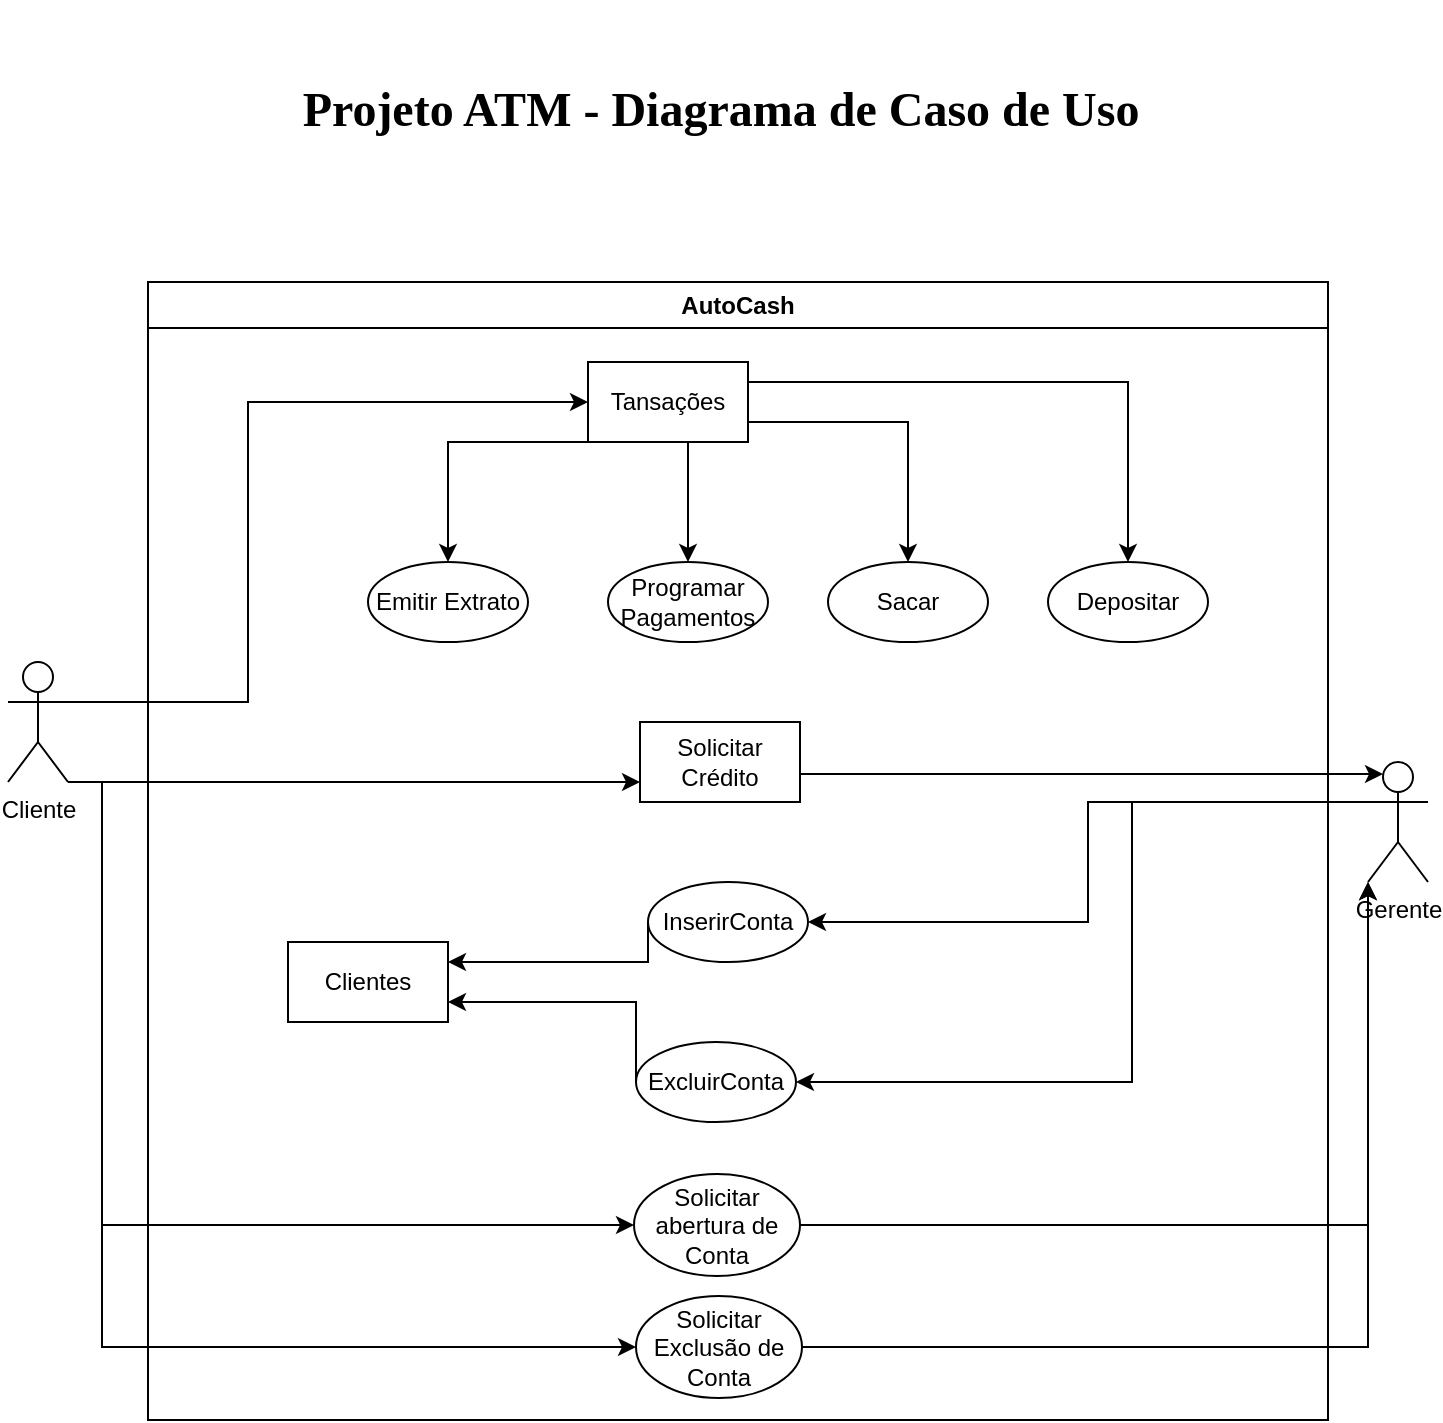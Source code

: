 <mxfile version="21.3.3" type="github">
  <diagram name="Página-1" id="ITYseyrZ9f1xuO-asXqx">
    <mxGraphModel dx="1046" dy="483" grid="1" gridSize="10" guides="1" tooltips="1" connect="1" arrows="1" fold="1" page="1" pageScale="1" pageWidth="827" pageHeight="1169" math="0" shadow="0">
      <root>
        <mxCell id="0" />
        <mxCell id="1" parent="0" />
        <mxCell id="QRj61w4ugsdSyOUNYav5-1" value="AutoCash" style="swimlane;whiteSpace=wrap;html=1;" parent="1" vertex="1">
          <mxGeometry x="128" y="181" width="590" height="569" as="geometry" />
        </mxCell>
        <mxCell id="QRj61w4ugsdSyOUNYav5-20" style="edgeStyle=orthogonalEdgeStyle;rounded=0;orthogonalLoop=1;jettySize=auto;html=1;exitX=0;exitY=1;exitDx=0;exitDy=0;" parent="QRj61w4ugsdSyOUNYav5-1" source="QRj61w4ugsdSyOUNYav5-6" target="QRj61w4ugsdSyOUNYav5-11" edge="1">
          <mxGeometry relative="1" as="geometry">
            <Array as="points">
              <mxPoint x="150" y="80" />
            </Array>
          </mxGeometry>
        </mxCell>
        <mxCell id="QRj61w4ugsdSyOUNYav5-21" style="edgeStyle=orthogonalEdgeStyle;rounded=0;orthogonalLoop=1;jettySize=auto;html=1;exitX=0.75;exitY=1;exitDx=0;exitDy=0;entryX=0.5;entryY=0;entryDx=0;entryDy=0;" parent="QRj61w4ugsdSyOUNYav5-1" source="QRj61w4ugsdSyOUNYav5-6" target="QRj61w4ugsdSyOUNYav5-10" edge="1">
          <mxGeometry relative="1" as="geometry">
            <Array as="points">
              <mxPoint x="270" y="80" />
            </Array>
          </mxGeometry>
        </mxCell>
        <mxCell id="QRj61w4ugsdSyOUNYav5-23" style="edgeStyle=orthogonalEdgeStyle;rounded=0;orthogonalLoop=1;jettySize=auto;html=1;exitX=1;exitY=0.25;exitDx=0;exitDy=0;" parent="QRj61w4ugsdSyOUNYav5-1" source="QRj61w4ugsdSyOUNYav5-6" target="QRj61w4ugsdSyOUNYav5-8" edge="1">
          <mxGeometry relative="1" as="geometry">
            <Array as="points">
              <mxPoint x="490" y="50" />
              <mxPoint x="490" y="50" />
            </Array>
          </mxGeometry>
        </mxCell>
        <mxCell id="QRj61w4ugsdSyOUNYav5-37" style="edgeStyle=orthogonalEdgeStyle;rounded=0;orthogonalLoop=1;jettySize=auto;html=1;exitX=1;exitY=0.75;exitDx=0;exitDy=0;entryX=0.5;entryY=0;entryDx=0;entryDy=0;" parent="QRj61w4ugsdSyOUNYav5-1" source="QRj61w4ugsdSyOUNYav5-6" target="QRj61w4ugsdSyOUNYav5-9" edge="1">
          <mxGeometry relative="1" as="geometry" />
        </mxCell>
        <mxCell id="QRj61w4ugsdSyOUNYav5-6" value="Tansações" style="rounded=0;whiteSpace=wrap;html=1;" parent="QRj61w4ugsdSyOUNYav5-1" vertex="1">
          <mxGeometry x="220" y="40" width="80" height="40" as="geometry" />
        </mxCell>
        <mxCell id="QRj61w4ugsdSyOUNYav5-8" value="Depositar" style="ellipse;whiteSpace=wrap;html=1;" parent="QRj61w4ugsdSyOUNYav5-1" vertex="1">
          <mxGeometry x="450" y="140" width="80" height="40" as="geometry" />
        </mxCell>
        <mxCell id="QRj61w4ugsdSyOUNYav5-9" value="Sacar" style="ellipse;whiteSpace=wrap;html=1;" parent="QRj61w4ugsdSyOUNYav5-1" vertex="1">
          <mxGeometry x="340" y="140" width="80" height="40" as="geometry" />
        </mxCell>
        <mxCell id="QRj61w4ugsdSyOUNYav5-10" value="Programar Pagamentos" style="ellipse;whiteSpace=wrap;html=1;" parent="QRj61w4ugsdSyOUNYav5-1" vertex="1">
          <mxGeometry x="230" y="140" width="80" height="40" as="geometry" />
        </mxCell>
        <mxCell id="QRj61w4ugsdSyOUNYav5-11" value="Emitir Extrato" style="ellipse;whiteSpace=wrap;html=1;" parent="QRj61w4ugsdSyOUNYav5-1" vertex="1">
          <mxGeometry x="110" y="140" width="80" height="40" as="geometry" />
        </mxCell>
        <mxCell id="QRj61w4ugsdSyOUNYav5-17" value="Solicitar Crédito" style="rounded=0;whiteSpace=wrap;html=1;" parent="QRj61w4ugsdSyOUNYav5-1" vertex="1">
          <mxGeometry x="246" y="220" width="80" height="40" as="geometry" />
        </mxCell>
        <mxCell id="QRj61w4ugsdSyOUNYav5-33" style="edgeStyle=orthogonalEdgeStyle;rounded=0;orthogonalLoop=1;jettySize=auto;html=1;exitX=0;exitY=0.5;exitDx=0;exitDy=0;entryX=1;entryY=0.25;entryDx=0;entryDy=0;" parent="QRj61w4ugsdSyOUNYav5-1" source="QRj61w4ugsdSyOUNYav5-26" target="QRj61w4ugsdSyOUNYav5-32" edge="1">
          <mxGeometry relative="1" as="geometry">
            <Array as="points">
              <mxPoint x="250" y="340" />
            </Array>
          </mxGeometry>
        </mxCell>
        <mxCell id="QRj61w4ugsdSyOUNYav5-26" value="InserirConta" style="ellipse;whiteSpace=wrap;html=1;" parent="QRj61w4ugsdSyOUNYav5-1" vertex="1">
          <mxGeometry x="250" y="300" width="80" height="40" as="geometry" />
        </mxCell>
        <mxCell id="QRj61w4ugsdSyOUNYav5-34" style="edgeStyle=orthogonalEdgeStyle;rounded=0;orthogonalLoop=1;jettySize=auto;html=1;exitX=0;exitY=0.5;exitDx=0;exitDy=0;entryX=1;entryY=0.75;entryDx=0;entryDy=0;" parent="QRj61w4ugsdSyOUNYav5-1" source="QRj61w4ugsdSyOUNYav5-27" target="QRj61w4ugsdSyOUNYav5-32" edge="1">
          <mxGeometry relative="1" as="geometry">
            <Array as="points">
              <mxPoint x="244" y="360" />
            </Array>
          </mxGeometry>
        </mxCell>
        <mxCell id="QRj61w4ugsdSyOUNYav5-27" value="ExcluirConta" style="ellipse;whiteSpace=wrap;html=1;" parent="QRj61w4ugsdSyOUNYav5-1" vertex="1">
          <mxGeometry x="244" y="380" width="80" height="40" as="geometry" />
        </mxCell>
        <mxCell id="QRj61w4ugsdSyOUNYav5-32" value="Clientes" style="rounded=0;whiteSpace=wrap;html=1;" parent="QRj61w4ugsdSyOUNYav5-1" vertex="1">
          <mxGeometry x="70" y="330" width="80" height="40" as="geometry" />
        </mxCell>
        <mxCell id="CrtcliNx3iHUhQn1ZLsH-2" value="Solicitar Exclusão de Conta" style="ellipse;whiteSpace=wrap;html=1;" parent="QRj61w4ugsdSyOUNYav5-1" vertex="1">
          <mxGeometry x="244" y="507" width="83" height="51" as="geometry" />
        </mxCell>
        <mxCell id="CrtcliNx3iHUhQn1ZLsH-3" value="Solicitar abertura de Conta" style="ellipse;whiteSpace=wrap;html=1;" parent="QRj61w4ugsdSyOUNYav5-1" vertex="1">
          <mxGeometry x="243" y="446" width="83" height="51" as="geometry" />
        </mxCell>
        <mxCell id="elGfeYjL9JFKkqxl0Fr6-1" style="edgeStyle=orthogonalEdgeStyle;rounded=0;orthogonalLoop=1;jettySize=auto;html=1;exitX=0;exitY=0.333;exitDx=0;exitDy=0;exitPerimeter=0;" edge="1" parent="1" source="QRj61w4ugsdSyOUNYav5-2" target="QRj61w4ugsdSyOUNYav5-26">
          <mxGeometry relative="1" as="geometry" />
        </mxCell>
        <mxCell id="elGfeYjL9JFKkqxl0Fr6-2" style="edgeStyle=orthogonalEdgeStyle;rounded=0;orthogonalLoop=1;jettySize=auto;html=1;exitX=0;exitY=0.333;exitDx=0;exitDy=0;exitPerimeter=0;entryX=1;entryY=0.5;entryDx=0;entryDy=0;" edge="1" parent="1" source="QRj61w4ugsdSyOUNYav5-2" target="QRj61w4ugsdSyOUNYav5-27">
          <mxGeometry relative="1" as="geometry">
            <Array as="points">
              <mxPoint x="620" y="441" />
              <mxPoint x="620" y="581" />
            </Array>
          </mxGeometry>
        </mxCell>
        <mxCell id="QRj61w4ugsdSyOUNYav5-2" value="Gerente" style="shape=umlActor;verticalLabelPosition=bottom;verticalAlign=top;html=1;outlineConnect=0;" parent="1" vertex="1">
          <mxGeometry x="738" y="421" width="30" height="60" as="geometry" />
        </mxCell>
        <mxCell id="QRj61w4ugsdSyOUNYav5-7" style="edgeStyle=orthogonalEdgeStyle;rounded=0;orthogonalLoop=1;jettySize=auto;html=1;exitX=1;exitY=0.333;exitDx=0;exitDy=0;exitPerimeter=0;entryX=0;entryY=0.5;entryDx=0;entryDy=0;" parent="1" source="QRj61w4ugsdSyOUNYav5-5" target="QRj61w4ugsdSyOUNYav5-6" edge="1">
          <mxGeometry relative="1" as="geometry">
            <Array as="points">
              <mxPoint x="178" y="391" />
              <mxPoint x="178" y="241" />
            </Array>
          </mxGeometry>
        </mxCell>
        <mxCell id="CrtcliNx3iHUhQn1ZLsH-4" style="edgeStyle=orthogonalEdgeStyle;rounded=0;orthogonalLoop=1;jettySize=auto;html=1;exitX=1;exitY=1;exitDx=0;exitDy=0;exitPerimeter=0;entryX=0;entryY=0.5;entryDx=0;entryDy=0;" parent="1" source="QRj61w4ugsdSyOUNYav5-5" target="CrtcliNx3iHUhQn1ZLsH-3" edge="1">
          <mxGeometry relative="1" as="geometry">
            <Array as="points">
              <mxPoint x="105" y="431" />
              <mxPoint x="105" y="653" />
            </Array>
          </mxGeometry>
        </mxCell>
        <mxCell id="CrtcliNx3iHUhQn1ZLsH-5" style="edgeStyle=orthogonalEdgeStyle;rounded=0;orthogonalLoop=1;jettySize=auto;html=1;exitX=1;exitY=1;exitDx=0;exitDy=0;exitPerimeter=0;entryX=0;entryY=0.5;entryDx=0;entryDy=0;" parent="1" source="QRj61w4ugsdSyOUNYav5-5" target="CrtcliNx3iHUhQn1ZLsH-2" edge="1">
          <mxGeometry relative="1" as="geometry">
            <Array as="points">
              <mxPoint x="105" y="431" />
              <mxPoint x="105" y="714" />
            </Array>
          </mxGeometry>
        </mxCell>
        <mxCell id="CrtcliNx3iHUhQn1ZLsH-11" style="edgeStyle=orthogonalEdgeStyle;rounded=0;orthogonalLoop=1;jettySize=auto;html=1;exitX=1;exitY=1;exitDx=0;exitDy=0;exitPerimeter=0;entryX=0;entryY=0.75;entryDx=0;entryDy=0;" parent="1" source="QRj61w4ugsdSyOUNYav5-5" target="QRj61w4ugsdSyOUNYav5-17" edge="1">
          <mxGeometry relative="1" as="geometry">
            <Array as="points">
              <mxPoint x="155" y="431" />
              <mxPoint x="155" y="431" />
            </Array>
          </mxGeometry>
        </mxCell>
        <mxCell id="QRj61w4ugsdSyOUNYav5-5" value="Cliente" style="shape=umlActor;verticalLabelPosition=bottom;verticalAlign=top;html=1;outlineConnect=0;" parent="1" vertex="1">
          <mxGeometry x="58" y="371" width="30" height="60" as="geometry" />
        </mxCell>
        <mxCell id="QRj61w4ugsdSyOUNYav5-44" value="&lt;font style=&quot;font-size: 24px;&quot;&gt;&lt;span id=&quot;page14R_mcid0&quot; class=&quot;markedContent&quot;&gt;&lt;/span&gt;&lt;font face=&quot;Times New Roman&quot;&gt;&lt;span id=&quot;page14R_mcid1&quot; class=&quot;markedContent&quot;&gt;&lt;br role=&quot;presentation&quot;&gt;&lt;b&gt;&lt;span dir=&quot;ltr&quot; role=&quot;presentation&quot; style=&quot;left: calc(var(--scale-factor)*222.90px); top: calc(var(--scale-factor)*69.41px); transform: scaleX(0.9);&quot;&gt;Projeto ATM - Diagrama&lt;/span&gt;&lt;/b&gt;&lt;/span&gt;&lt;span id=&quot;page14R_mcid2&quot; class=&quot;markedContent&quot;&gt;&lt;b&gt;&lt;span dir=&quot;ltr&quot; role=&quot;presentation&quot; style=&quot;left: calc(var(--scale-factor)*275.97px); top: calc(var(--scale-factor)*85.97px); transform: scaleX(0.923);&quot;&gt; de Caso de Uso&lt;/span&gt;&lt;/b&gt;&lt;/span&gt;&lt;/font&gt;&lt;/font&gt;" style="text;html=1;align=center;verticalAlign=middle;resizable=0;points=[];autosize=1;strokeColor=none;fillColor=none;" parent="1" vertex="1">
          <mxGeometry x="194" y="40" width="440" height="80" as="geometry" />
        </mxCell>
        <mxCell id="CrtcliNx3iHUhQn1ZLsH-6" style="edgeStyle=orthogonalEdgeStyle;rounded=0;orthogonalLoop=1;jettySize=auto;html=1;exitX=1;exitY=0.5;exitDx=0;exitDy=0;entryX=0;entryY=1;entryDx=0;entryDy=0;entryPerimeter=0;" parent="1" source="CrtcliNx3iHUhQn1ZLsH-3" target="QRj61w4ugsdSyOUNYav5-2" edge="1">
          <mxGeometry relative="1" as="geometry" />
        </mxCell>
        <mxCell id="CrtcliNx3iHUhQn1ZLsH-7" style="edgeStyle=orthogonalEdgeStyle;rounded=0;orthogonalLoop=1;jettySize=auto;html=1;exitX=1;exitY=0.5;exitDx=0;exitDy=0;entryX=0;entryY=1;entryDx=0;entryDy=0;entryPerimeter=0;" parent="1" source="CrtcliNx3iHUhQn1ZLsH-2" target="QRj61w4ugsdSyOUNYav5-2" edge="1">
          <mxGeometry relative="1" as="geometry" />
        </mxCell>
        <mxCell id="CrtcliNx3iHUhQn1ZLsH-9" style="edgeStyle=orthogonalEdgeStyle;rounded=0;orthogonalLoop=1;jettySize=auto;html=1;exitX=1;exitY=0.75;exitDx=0;exitDy=0;entryX=0.25;entryY=0.1;entryDx=0;entryDy=0;entryPerimeter=0;" parent="1" source="QRj61w4ugsdSyOUNYav5-17" target="QRj61w4ugsdSyOUNYav5-2" edge="1">
          <mxGeometry relative="1" as="geometry">
            <Array as="points">
              <mxPoint x="454" y="427" />
            </Array>
          </mxGeometry>
        </mxCell>
      </root>
    </mxGraphModel>
  </diagram>
</mxfile>
